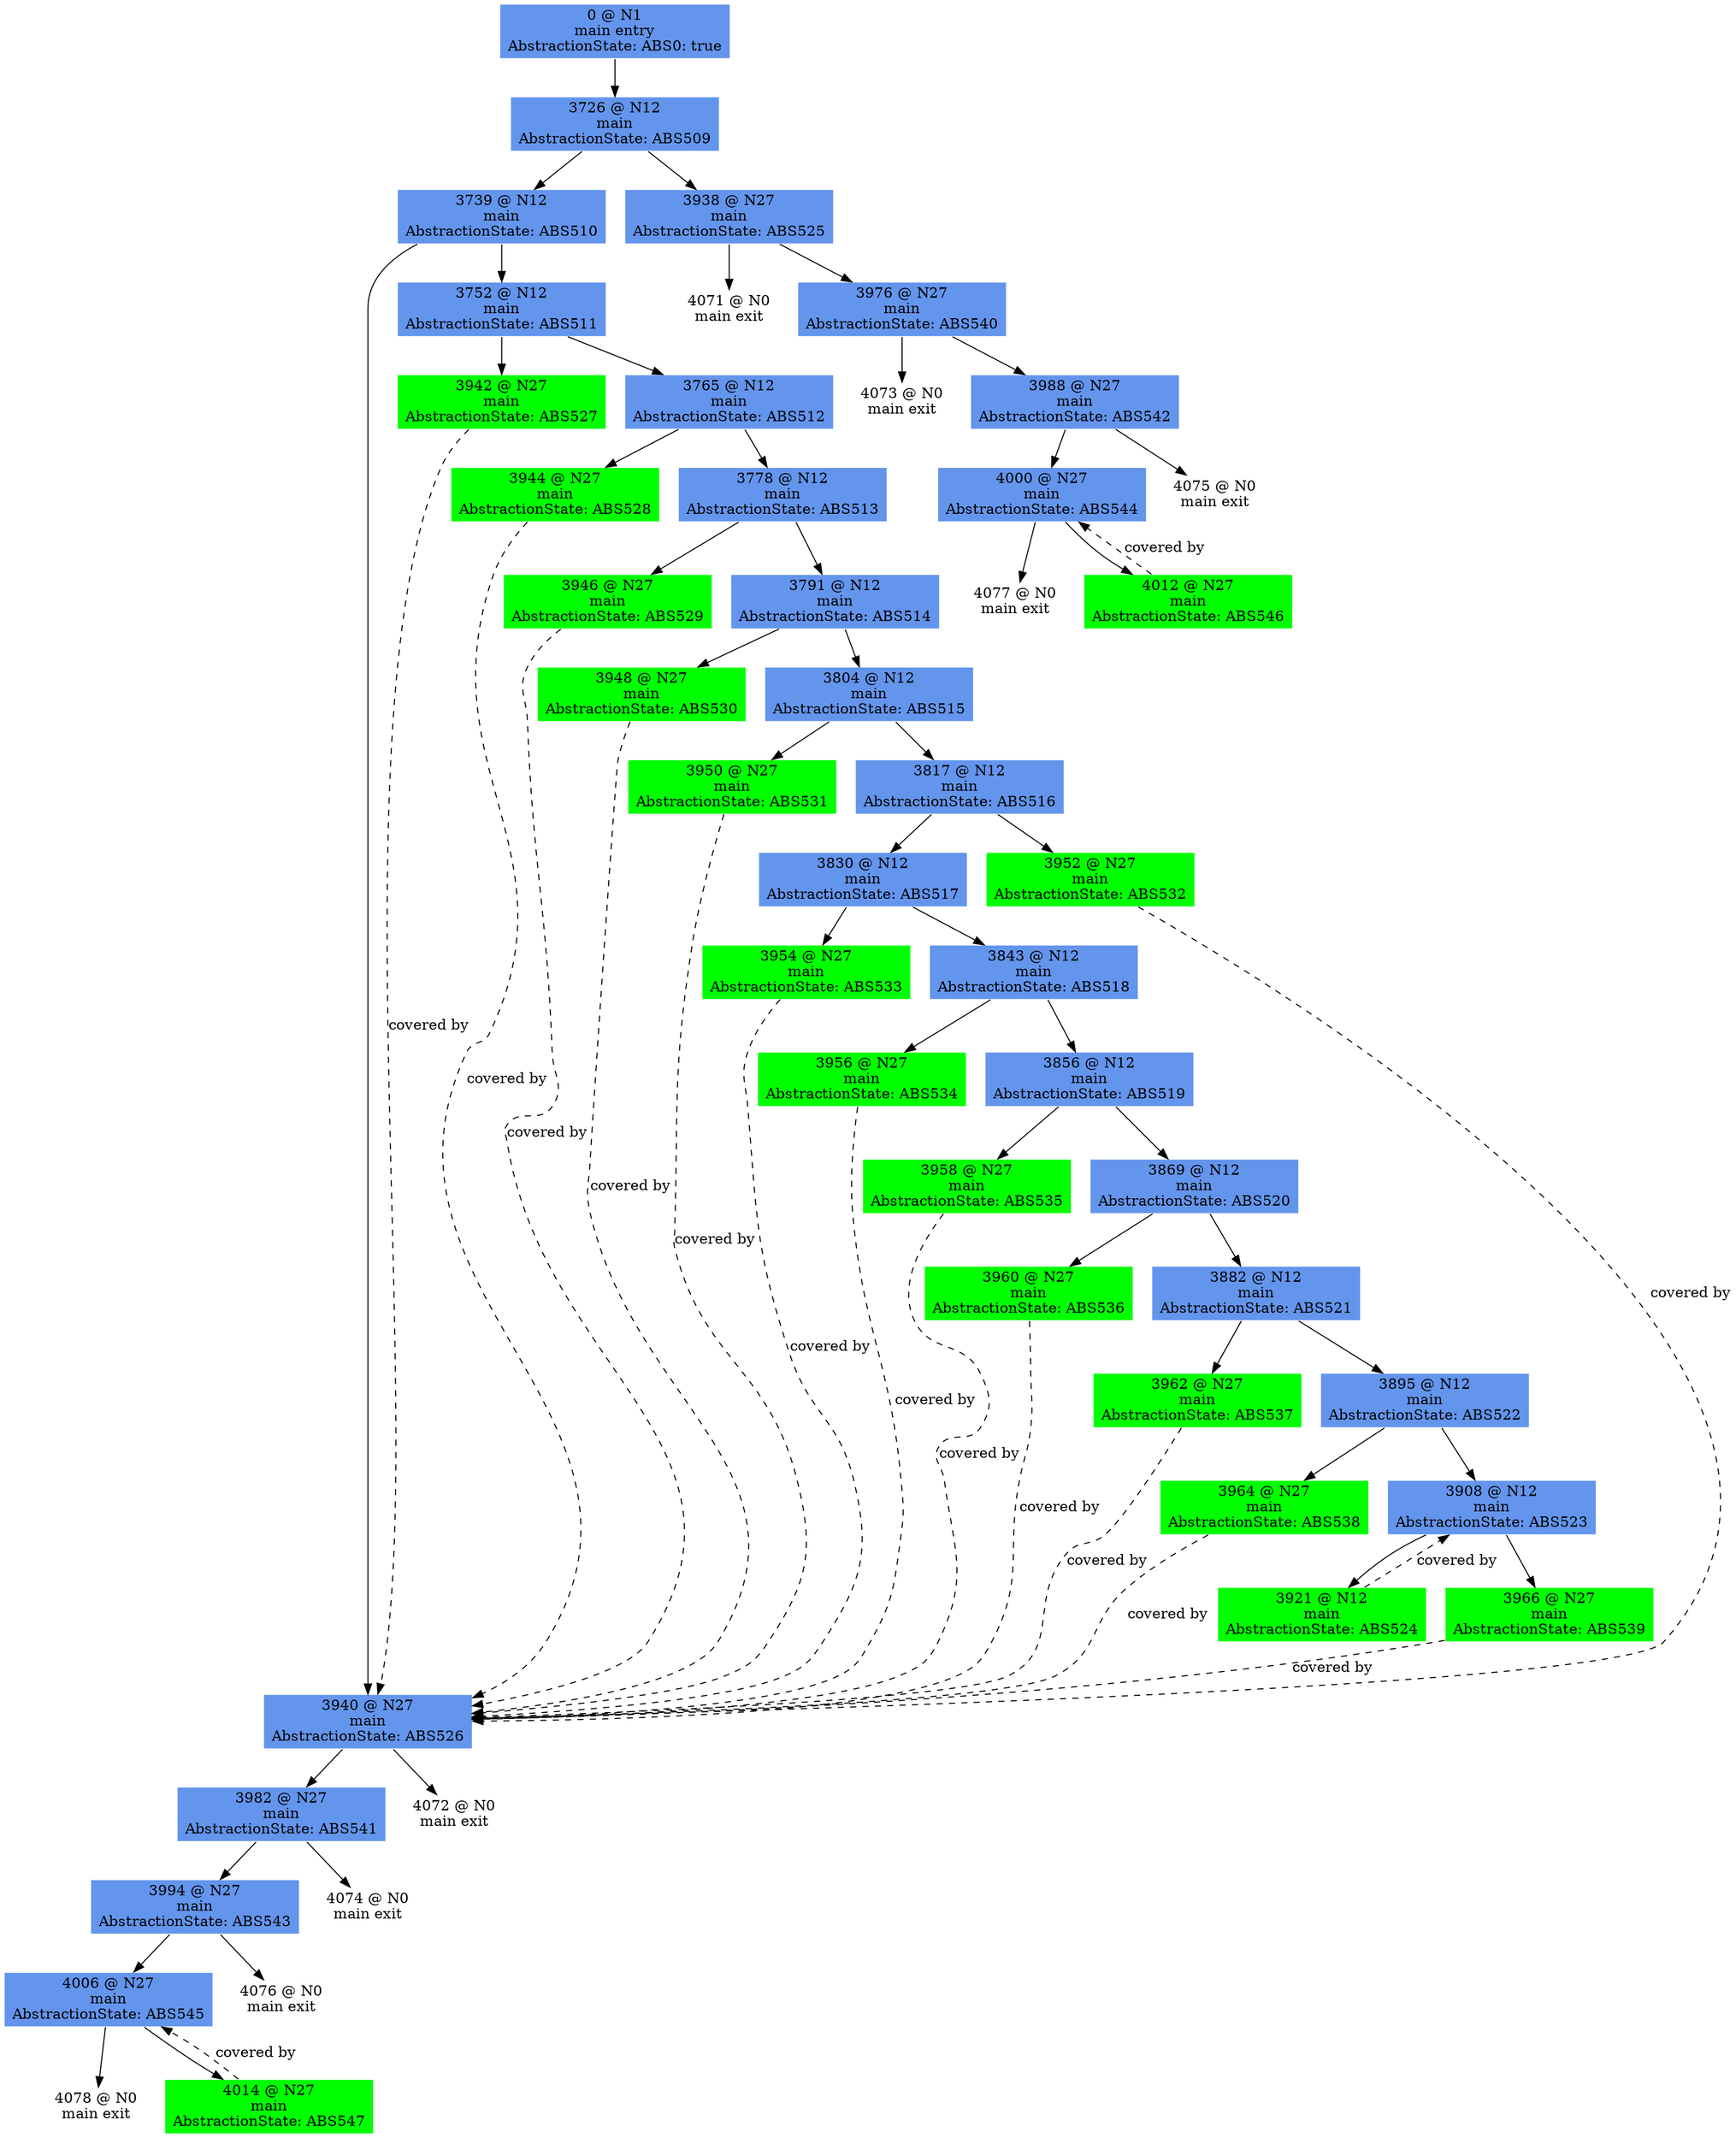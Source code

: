 digraph ARG {
node [style="filled" shape="box" color="white"]
0 [fillcolor="cornflowerblue" label="0 @ N1\nmain entry\nAbstractionState: ABS0: true\n" id="0"]
3726 [fillcolor="cornflowerblue" label="3726 @ N12\nmain\nAbstractionState: ABS509\n" id="3726"]
3739 [fillcolor="cornflowerblue" label="3739 @ N12\nmain\nAbstractionState: ABS510\n" id="3739"]
3940 [fillcolor="cornflowerblue" label="3940 @ N27\nmain\nAbstractionState: ABS526\n" id="3940"]
3982 [fillcolor="cornflowerblue" label="3982 @ N27\nmain\nAbstractionState: ABS541\n" id="3982"]
3994 [fillcolor="cornflowerblue" label="3994 @ N27\nmain\nAbstractionState: ABS543\n" id="3994"]
4006 [fillcolor="cornflowerblue" label="4006 @ N27\nmain\nAbstractionState: ABS545\n" id="4006"]
4078 [label="4078 @ N0\nmain exit\n" id="4078"]
4014 [fillcolor="green" label="4014 @ N27\nmain\nAbstractionState: ABS547\n" id="4014"]
4076 [label="4076 @ N0\nmain exit\n" id="4076"]
4074 [label="4074 @ N0\nmain exit\n" id="4074"]
4072 [label="4072 @ N0\nmain exit\n" id="4072"]
3752 [fillcolor="cornflowerblue" label="3752 @ N12\nmain\nAbstractionState: ABS511\n" id="3752"]
3942 [fillcolor="green" label="3942 @ N27\nmain\nAbstractionState: ABS527\n" id="3942"]
3765 [fillcolor="cornflowerblue" label="3765 @ N12\nmain\nAbstractionState: ABS512\n" id="3765"]
3944 [fillcolor="green" label="3944 @ N27\nmain\nAbstractionState: ABS528\n" id="3944"]
3778 [fillcolor="cornflowerblue" label="3778 @ N12\nmain\nAbstractionState: ABS513\n" id="3778"]
3946 [fillcolor="green" label="3946 @ N27\nmain\nAbstractionState: ABS529\n" id="3946"]
3791 [fillcolor="cornflowerblue" label="3791 @ N12\nmain\nAbstractionState: ABS514\n" id="3791"]
3948 [fillcolor="green" label="3948 @ N27\nmain\nAbstractionState: ABS530\n" id="3948"]
3804 [fillcolor="cornflowerblue" label="3804 @ N12\nmain\nAbstractionState: ABS515\n" id="3804"]
3950 [fillcolor="green" label="3950 @ N27\nmain\nAbstractionState: ABS531\n" id="3950"]
3817 [fillcolor="cornflowerblue" label="3817 @ N12\nmain\nAbstractionState: ABS516\n" id="3817"]
3830 [fillcolor="cornflowerblue" label="3830 @ N12\nmain\nAbstractionState: ABS517\n" id="3830"]
3954 [fillcolor="green" label="3954 @ N27\nmain\nAbstractionState: ABS533\n" id="3954"]
3843 [fillcolor="cornflowerblue" label="3843 @ N12\nmain\nAbstractionState: ABS518\n" id="3843"]
3956 [fillcolor="green" label="3956 @ N27\nmain\nAbstractionState: ABS534\n" id="3956"]
3856 [fillcolor="cornflowerblue" label="3856 @ N12\nmain\nAbstractionState: ABS519\n" id="3856"]
3958 [fillcolor="green" label="3958 @ N27\nmain\nAbstractionState: ABS535\n" id="3958"]
3869 [fillcolor="cornflowerblue" label="3869 @ N12\nmain\nAbstractionState: ABS520\n" id="3869"]
3960 [fillcolor="green" label="3960 @ N27\nmain\nAbstractionState: ABS536\n" id="3960"]
3882 [fillcolor="cornflowerblue" label="3882 @ N12\nmain\nAbstractionState: ABS521\n" id="3882"]
3962 [fillcolor="green" label="3962 @ N27\nmain\nAbstractionState: ABS537\n" id="3962"]
3895 [fillcolor="cornflowerblue" label="3895 @ N12\nmain\nAbstractionState: ABS522\n" id="3895"]
3964 [fillcolor="green" label="3964 @ N27\nmain\nAbstractionState: ABS538\n" id="3964"]
3908 [fillcolor="cornflowerblue" label="3908 @ N12\nmain\nAbstractionState: ABS523\n" id="3908"]
3921 [fillcolor="green" label="3921 @ N12\nmain\nAbstractionState: ABS524\n" id="3921"]
3966 [fillcolor="green" label="3966 @ N27\nmain\nAbstractionState: ABS539\n" id="3966"]
3952 [fillcolor="green" label="3952 @ N27\nmain\nAbstractionState: ABS532\n" id="3952"]
3938 [fillcolor="cornflowerblue" label="3938 @ N27\nmain\nAbstractionState: ABS525\n" id="3938"]
4071 [label="4071 @ N0\nmain exit\n" id="4071"]
3976 [fillcolor="cornflowerblue" label="3976 @ N27\nmain\nAbstractionState: ABS540\n" id="3976"]
4073 [label="4073 @ N0\nmain exit\n" id="4073"]
3988 [fillcolor="cornflowerblue" label="3988 @ N27\nmain\nAbstractionState: ABS542\n" id="3988"]
4000 [fillcolor="cornflowerblue" label="4000 @ N27\nmain\nAbstractionState: ABS544\n" id="4000"]
4077 [label="4077 @ N0\nmain exit\n" id="4077"]
4012 [fillcolor="green" label="4012 @ N27\nmain\nAbstractionState: ABS546\n" id="4012"]
4075 [label="4075 @ N0\nmain exit\n" id="4075"]
0 -> 3726 []
3726 -> 3938 []
3726 -> 3739 []
3739 -> 3752 []
3739 -> 3940 []
3942 -> 3940 [style="dashed" weight="0" label="covered by"]
3944 -> 3940 [style="dashed" weight="0" label="covered by"]
3946 -> 3940 [style="dashed" weight="0" label="covered by"]
3948 -> 3940 [style="dashed" weight="0" label="covered by"]
3950 -> 3940 [style="dashed" weight="0" label="covered by"]
3952 -> 3940 [style="dashed" weight="0" label="covered by"]
3954 -> 3940 [style="dashed" weight="0" label="covered by"]
3956 -> 3940 [style="dashed" weight="0" label="covered by"]
3958 -> 3940 [style="dashed" weight="0" label="covered by"]
3960 -> 3940 [style="dashed" weight="0" label="covered by"]
3962 -> 3940 [style="dashed" weight="0" label="covered by"]
3964 -> 3940 [style="dashed" weight="0" label="covered by"]
3966 -> 3940 [style="dashed" weight="0" label="covered by"]
3940 -> 4072 []
3940 -> 3982 []
3982 -> 4074 []
3982 -> 3994 []
3994 -> 4076 []
3994 -> 4006 []
4014 -> 4006 [style="dashed" weight="0" label="covered by"]
4006 -> 4014 []
4006 -> 4078 []
3752 -> 3765 []
3752 -> 3942 []
3765 -> 3778 []
3765 -> 3944 []
3778 -> 3791 []
3778 -> 3946 []
3791 -> 3804 []
3791 -> 3948 []
3804 -> 3817 []
3804 -> 3950 []
3817 -> 3952 []
3817 -> 3830 []
3830 -> 3843 []
3830 -> 3954 []
3843 -> 3856 []
3843 -> 3956 []
3856 -> 3869 []
3856 -> 3958 []
3869 -> 3882 []
3869 -> 3960 []
3882 -> 3895 []
3882 -> 3962 []
3895 -> 3908 []
3895 -> 3964 []
3921 -> 3908 [style="dashed" weight="0" label="covered by"]
3908 -> 3966 []
3908 -> 3921 []
3938 -> 3976 []
3938 -> 4071 []
3976 -> 3988 []
3976 -> 4073 []
3988 -> 4075 []
3988 -> 4000 []
4012 -> 4000 [style="dashed" weight="0" label="covered by"]
4000 -> 4012 []
4000 -> 4077 []
}
